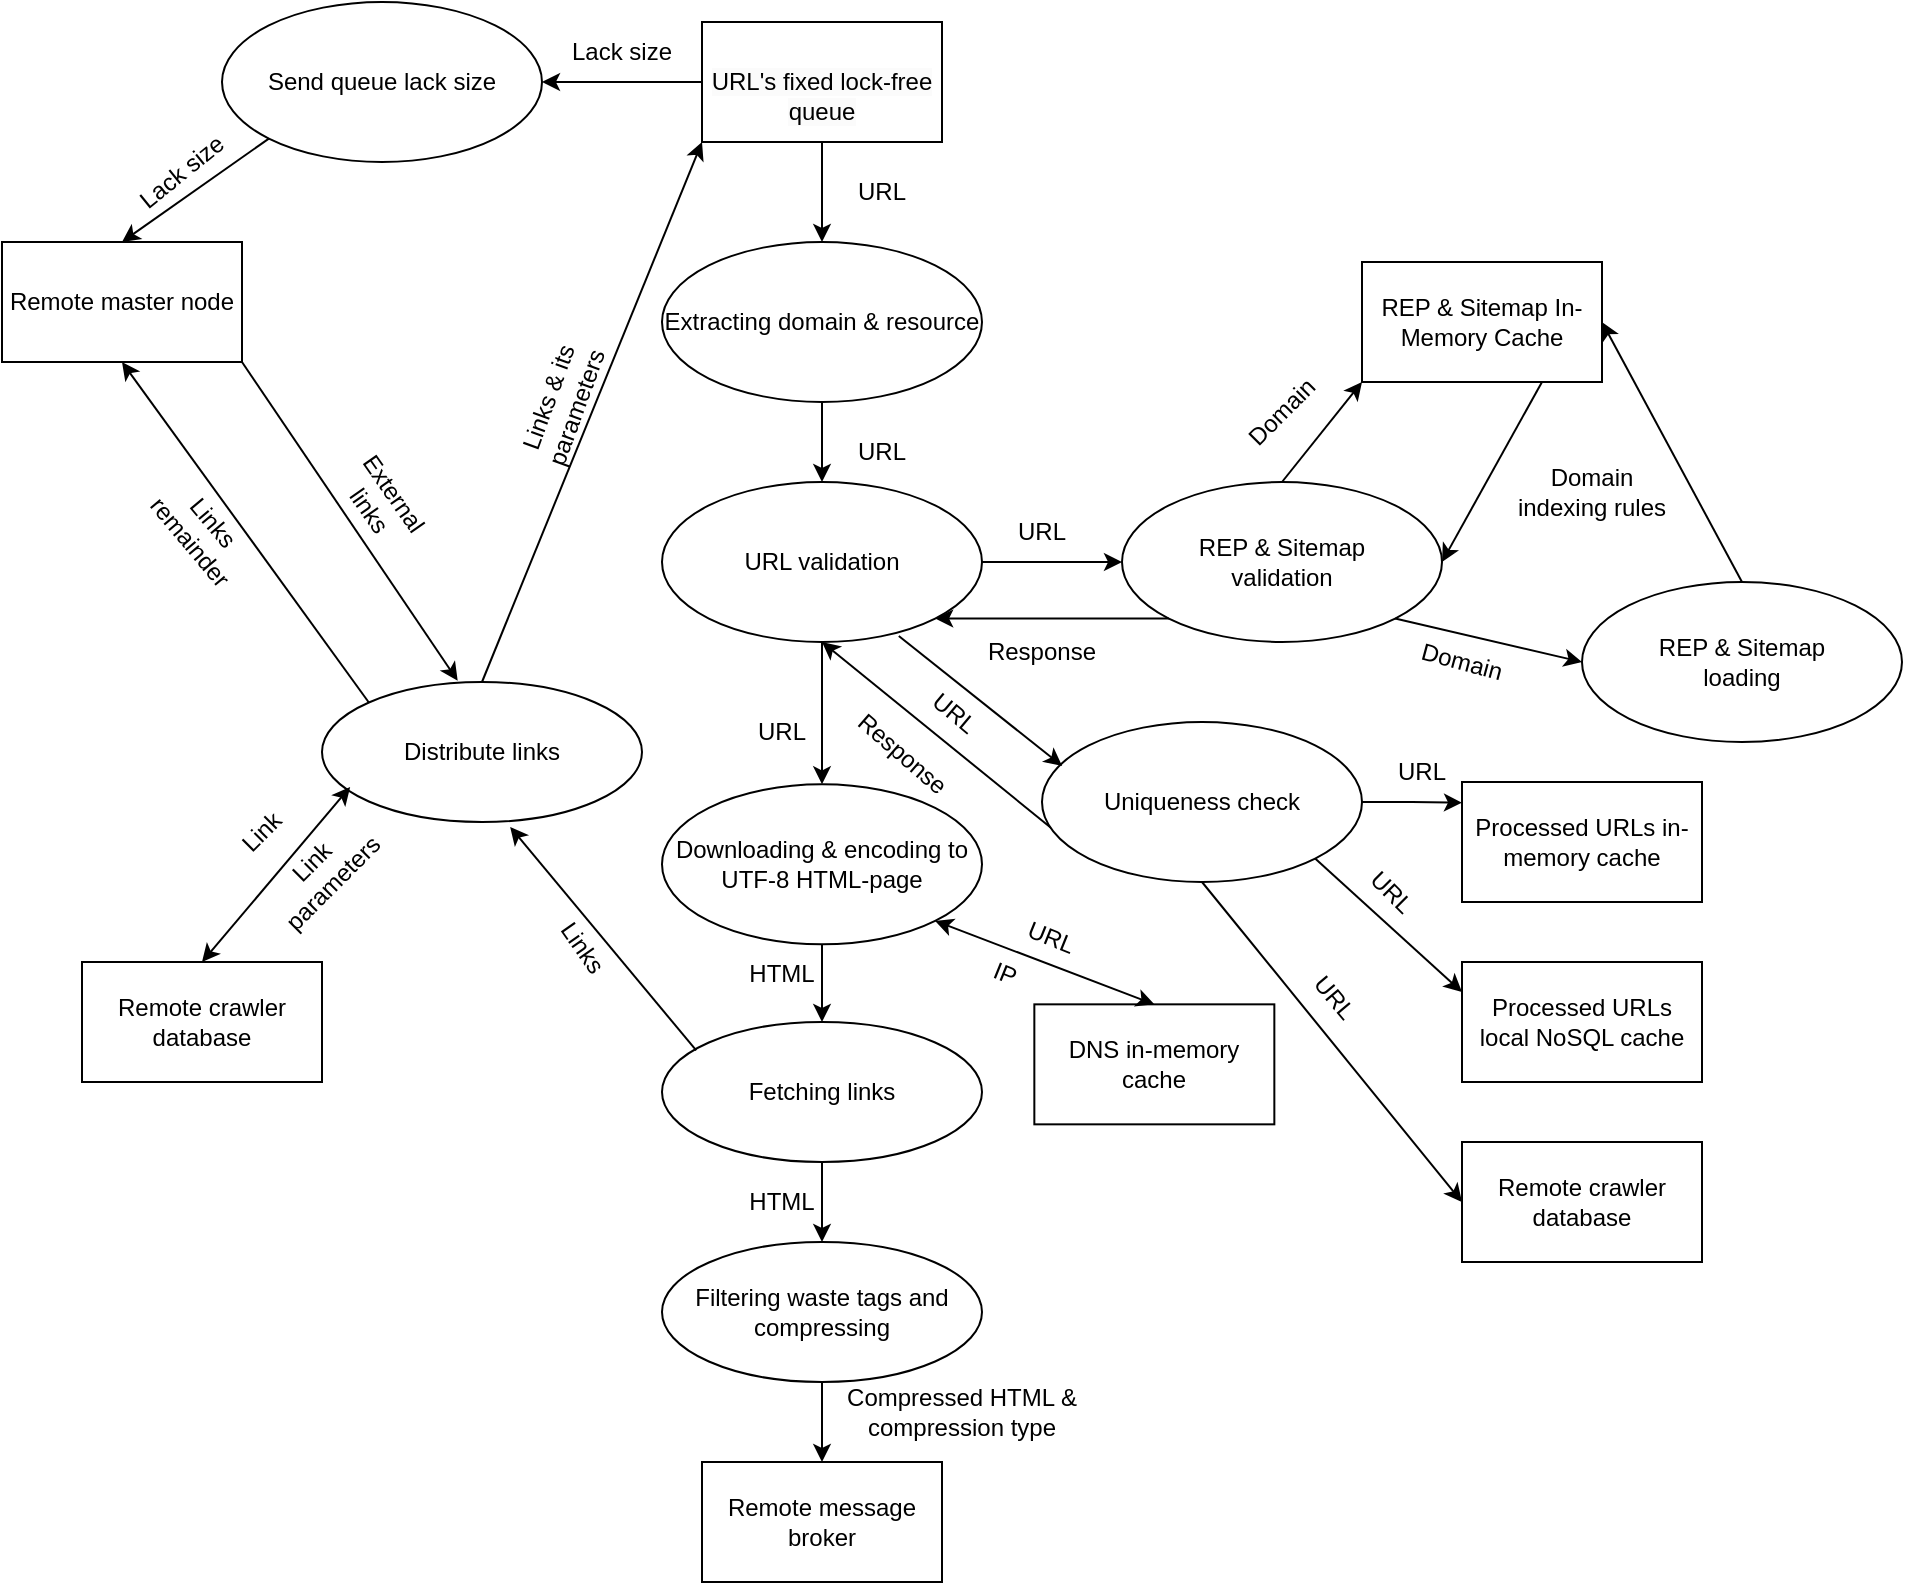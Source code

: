 <mxfile version="23.0.2" type="device">
  <diagram name="Страница — 1" id="eZ_tVCg_h0X2Gm_dTags">
    <mxGraphModel dx="2022" dy="703" grid="1" gridSize="10" guides="1" tooltips="1" connect="1" arrows="1" fold="1" page="1" pageScale="1" pageWidth="827" pageHeight="1169" math="0" shadow="0">
      <root>
        <mxCell id="0" />
        <mxCell id="1" parent="0" />
        <mxCell id="QSmbt6kom0b3aY5u2v_s-1" value="Extracting domain &amp;amp; resource" style="ellipse;whiteSpace=wrap;html=1;" vertex="1" parent="1">
          <mxGeometry x="80" y="280" width="160" height="80" as="geometry" />
        </mxCell>
        <mxCell id="QSmbt6kom0b3aY5u2v_s-2" value="" style="endArrow=classic;html=1;rounded=0;entryX=0.5;entryY=0;entryDx=0;entryDy=0;exitX=0.5;exitY=1;exitDx=0;exitDy=0;" edge="1" parent="1" source="QSmbt6kom0b3aY5u2v_s-5" target="QSmbt6kom0b3aY5u2v_s-1">
          <mxGeometry width="50" height="50" relative="1" as="geometry">
            <mxPoint x="140" y="240" as="sourcePoint" />
            <mxPoint x="150" y="190" as="targetPoint" />
          </mxGeometry>
        </mxCell>
        <mxCell id="QSmbt6kom0b3aY5u2v_s-3" value="URL" style="text;html=1;strokeColor=none;fillColor=none;align=center;verticalAlign=middle;whiteSpace=wrap;rounded=0;" vertex="1" parent="1">
          <mxGeometry x="240" y="410" width="60" height="30" as="geometry" />
        </mxCell>
        <mxCell id="QSmbt6kom0b3aY5u2v_s-5" value="&lt;br&gt;&lt;span style=&quot;color: rgb(0, 0, 0); font-family: Helvetica; font-size: 12px; font-style: normal; font-variant-ligatures: normal; font-variant-caps: normal; font-weight: 400; letter-spacing: normal; orphans: 2; text-align: center; text-indent: 0px; text-transform: none; widows: 2; word-spacing: 0px; -webkit-text-stroke-width: 0px; background-color: rgb(251, 251, 251); text-decoration-thickness: initial; text-decoration-style: initial; text-decoration-color: initial; float: none; display: inline !important;&quot;&gt;URL&#39;s fixed lock-free queue&lt;/span&gt;" style="rounded=0;whiteSpace=wrap;html=1;" vertex="1" parent="1">
          <mxGeometry x="100" y="170" width="120" height="60" as="geometry" />
        </mxCell>
        <mxCell id="QSmbt6kom0b3aY5u2v_s-9" value="" style="endArrow=classic;html=1;rounded=0;exitX=0.5;exitY=1;exitDx=0;exitDy=0;entryX=0.5;entryY=0;entryDx=0;entryDy=0;" edge="1" parent="1" source="QSmbt6kom0b3aY5u2v_s-1" target="QSmbt6kom0b3aY5u2v_s-10">
          <mxGeometry width="50" height="50" relative="1" as="geometry">
            <mxPoint x="240" y="490" as="sourcePoint" />
            <mxPoint x="160" y="400" as="targetPoint" />
          </mxGeometry>
        </mxCell>
        <mxCell id="QSmbt6kom0b3aY5u2v_s-10" value="URL validation" style="ellipse;whiteSpace=wrap;html=1;" vertex="1" parent="1">
          <mxGeometry x="80" y="400" width="160" height="80" as="geometry" />
        </mxCell>
        <mxCell id="QSmbt6kom0b3aY5u2v_s-12" value="REP &amp;amp; Sitemap In-Memory Cache" style="rounded=0;whiteSpace=wrap;html=1;" vertex="1" parent="1">
          <mxGeometry x="430" y="290" width="120" height="60" as="geometry" />
        </mxCell>
        <mxCell id="QSmbt6kom0b3aY5u2v_s-14" value="REP &amp;amp; Sitemap&lt;br&gt;validation" style="ellipse;whiteSpace=wrap;html=1;" vertex="1" parent="1">
          <mxGeometry x="310" y="400" width="160" height="80" as="geometry" />
        </mxCell>
        <mxCell id="QSmbt6kom0b3aY5u2v_s-15" value="" style="endArrow=classic;html=1;rounded=0;exitX=1;exitY=0.5;exitDx=0;exitDy=0;entryX=0;entryY=0.5;entryDx=0;entryDy=0;" edge="1" parent="1" source="QSmbt6kom0b3aY5u2v_s-10" target="QSmbt6kom0b3aY5u2v_s-14">
          <mxGeometry width="50" height="50" relative="1" as="geometry">
            <mxPoint x="260" y="460" as="sourcePoint" />
            <mxPoint x="300" y="540" as="targetPoint" />
          </mxGeometry>
        </mxCell>
        <mxCell id="QSmbt6kom0b3aY5u2v_s-16" value="URL" style="text;html=1;strokeColor=none;fillColor=none;align=center;verticalAlign=middle;whiteSpace=wrap;rounded=0;" vertex="1" parent="1">
          <mxGeometry x="160" y="240" width="60" height="30" as="geometry" />
        </mxCell>
        <mxCell id="QSmbt6kom0b3aY5u2v_s-17" value="URL" style="text;html=1;strokeColor=none;fillColor=none;align=center;verticalAlign=middle;whiteSpace=wrap;rounded=0;" vertex="1" parent="1">
          <mxGeometry x="160" y="360" width="60" height="50" as="geometry" />
        </mxCell>
        <mxCell id="QSmbt6kom0b3aY5u2v_s-19" value="" style="endArrow=classic;html=1;rounded=0;exitX=0.5;exitY=0;exitDx=0;exitDy=0;entryX=0;entryY=1;entryDx=0;entryDy=0;" edge="1" parent="1" source="QSmbt6kom0b3aY5u2v_s-14" target="QSmbt6kom0b3aY5u2v_s-12">
          <mxGeometry width="50" height="50" relative="1" as="geometry">
            <mxPoint x="510" y="430" as="sourcePoint" />
            <mxPoint x="560" y="380" as="targetPoint" />
          </mxGeometry>
        </mxCell>
        <mxCell id="QSmbt6kom0b3aY5u2v_s-20" value="Domain" style="text;html=1;strokeColor=none;fillColor=none;align=center;verticalAlign=middle;whiteSpace=wrap;rounded=0;rotation=-45;" vertex="1" parent="1">
          <mxGeometry x="360" y="350" width="60" height="30" as="geometry" />
        </mxCell>
        <mxCell id="QSmbt6kom0b3aY5u2v_s-22" value="" style="endArrow=classic;html=1;rounded=0;entryX=1;entryY=0.5;entryDx=0;entryDy=0;exitX=0.75;exitY=1;exitDx=0;exitDy=0;" edge="1" parent="1" source="QSmbt6kom0b3aY5u2v_s-12" target="QSmbt6kom0b3aY5u2v_s-14">
          <mxGeometry width="50" height="50" relative="1" as="geometry">
            <mxPoint x="670" y="500" as="sourcePoint" />
            <mxPoint x="720" y="450" as="targetPoint" />
          </mxGeometry>
        </mxCell>
        <mxCell id="QSmbt6kom0b3aY5u2v_s-23" value="Domain indexing rules" style="text;html=1;strokeColor=none;fillColor=none;align=center;verticalAlign=middle;whiteSpace=wrap;rounded=0;" vertex="1" parent="1">
          <mxGeometry x="500" y="390" width="90" height="30" as="geometry" />
        </mxCell>
        <mxCell id="QSmbt6kom0b3aY5u2v_s-25" value="REP &amp;amp; Sitemap&lt;br&gt;loading" style="ellipse;whiteSpace=wrap;html=1;" vertex="1" parent="1">
          <mxGeometry x="540" y="450" width="160" height="80" as="geometry" />
        </mxCell>
        <mxCell id="QSmbt6kom0b3aY5u2v_s-26" value="" style="endArrow=classic;html=1;rounded=0;exitX=1;exitY=1;exitDx=0;exitDy=0;entryX=0;entryY=0.5;entryDx=0;entryDy=0;" edge="1" parent="1" source="QSmbt6kom0b3aY5u2v_s-14" target="QSmbt6kom0b3aY5u2v_s-25">
          <mxGeometry width="50" height="50" relative="1" as="geometry">
            <mxPoint x="360" y="620" as="sourcePoint" />
            <mxPoint x="410" y="570" as="targetPoint" />
          </mxGeometry>
        </mxCell>
        <mxCell id="QSmbt6kom0b3aY5u2v_s-27" value="Domain" style="text;html=1;strokeColor=none;fillColor=none;align=center;verticalAlign=middle;whiteSpace=wrap;rounded=0;rotation=15;" vertex="1" parent="1">
          <mxGeometry x="450" y="475" width="60" height="30" as="geometry" />
        </mxCell>
        <mxCell id="QSmbt6kom0b3aY5u2v_s-28" value="" style="endArrow=classic;html=1;rounded=0;entryX=1;entryY=0.5;entryDx=0;entryDy=0;exitX=0.5;exitY=0;exitDx=0;exitDy=0;" edge="1" parent="1" source="QSmbt6kom0b3aY5u2v_s-25" target="QSmbt6kom0b3aY5u2v_s-12">
          <mxGeometry width="50" height="50" relative="1" as="geometry">
            <mxPoint x="690" y="430" as="sourcePoint" />
            <mxPoint x="740" y="380" as="targetPoint" />
          </mxGeometry>
        </mxCell>
        <mxCell id="QSmbt6kom0b3aY5u2v_s-29" value="" style="endArrow=classic;html=1;rounded=0;exitX=0;exitY=1;exitDx=0;exitDy=0;entryX=1;entryY=1;entryDx=0;entryDy=0;" edge="1" parent="1" source="QSmbt6kom0b3aY5u2v_s-14" target="QSmbt6kom0b3aY5u2v_s-10">
          <mxGeometry width="50" height="50" relative="1" as="geometry">
            <mxPoint x="280" y="580" as="sourcePoint" />
            <mxPoint x="330" y="530" as="targetPoint" />
          </mxGeometry>
        </mxCell>
        <mxCell id="QSmbt6kom0b3aY5u2v_s-30" value="Response" style="text;html=1;strokeColor=none;fillColor=none;align=center;verticalAlign=middle;whiteSpace=wrap;rounded=0;" vertex="1" parent="1">
          <mxGeometry x="240" y="470" width="60" height="30" as="geometry" />
        </mxCell>
        <mxCell id="QSmbt6kom0b3aY5u2v_s-38" style="rounded=0;orthogonalLoop=1;jettySize=auto;html=1;exitX=1;exitY=1;exitDx=0;exitDy=0;entryX=0;entryY=0.25;entryDx=0;entryDy=0;" edge="1" parent="1" source="QSmbt6kom0b3aY5u2v_s-31" target="QSmbt6kom0b3aY5u2v_s-35">
          <mxGeometry relative="1" as="geometry">
            <mxPoint x="406.667" y="680" as="targetPoint" />
          </mxGeometry>
        </mxCell>
        <mxCell id="QSmbt6kom0b3aY5u2v_s-39" style="rounded=0;orthogonalLoop=1;jettySize=auto;html=1;exitX=0.5;exitY=1;exitDx=0;exitDy=0;entryX=0;entryY=0.5;entryDx=0;entryDy=0;" edge="1" parent="1" source="QSmbt6kom0b3aY5u2v_s-31" target="QSmbt6kom0b3aY5u2v_s-36">
          <mxGeometry relative="1" as="geometry">
            <mxPoint x="460" y="750" as="targetPoint" />
          </mxGeometry>
        </mxCell>
        <mxCell id="QSmbt6kom0b3aY5u2v_s-45" style="rounded=0;orthogonalLoop=1;jettySize=auto;html=1;exitX=0;exitY=1;exitDx=0;exitDy=0;entryX=0.5;entryY=1;entryDx=0;entryDy=0;" edge="1" parent="1" source="QSmbt6kom0b3aY5u2v_s-31" target="QSmbt6kom0b3aY5u2v_s-10">
          <mxGeometry relative="1" as="geometry" />
        </mxCell>
        <mxCell id="QSmbt6kom0b3aY5u2v_s-31" value="Uniqueness check" style="ellipse;whiteSpace=wrap;html=1;" vertex="1" parent="1">
          <mxGeometry x="270" y="520" width="160" height="80" as="geometry" />
        </mxCell>
        <mxCell id="QSmbt6kom0b3aY5u2v_s-32" value="" style="endArrow=classic;html=1;rounded=0;exitX=0.74;exitY=0.963;exitDx=0;exitDy=0;exitPerimeter=0;entryX=0.063;entryY=0.275;entryDx=0;entryDy=0;entryPerimeter=0;" edge="1" parent="1" source="QSmbt6kom0b3aY5u2v_s-10" target="QSmbt6kom0b3aY5u2v_s-31">
          <mxGeometry width="50" height="50" relative="1" as="geometry">
            <mxPoint x="400" y="460" as="sourcePoint" />
            <mxPoint x="450" y="410" as="targetPoint" />
          </mxGeometry>
        </mxCell>
        <mxCell id="QSmbt6kom0b3aY5u2v_s-33" value="URL" style="text;html=1;strokeColor=none;fillColor=none;align=center;verticalAlign=middle;whiteSpace=wrap;rounded=0;rotation=40;" vertex="1" parent="1">
          <mxGeometry x="196.42" y="511.17" width="60" height="10" as="geometry" />
        </mxCell>
        <mxCell id="QSmbt6kom0b3aY5u2v_s-34" value="Processed URLs in-memory cache" style="rounded=0;whiteSpace=wrap;html=1;" vertex="1" parent="1">
          <mxGeometry x="480" y="550" width="120" height="60" as="geometry" />
        </mxCell>
        <mxCell id="QSmbt6kom0b3aY5u2v_s-35" value="Processed URLs local NoSQL cache" style="rounded=0;whiteSpace=wrap;html=1;" vertex="1" parent="1">
          <mxGeometry x="480" y="640" width="120" height="60" as="geometry" />
        </mxCell>
        <mxCell id="QSmbt6kom0b3aY5u2v_s-36" value="Remote crawler database" style="rounded=0;whiteSpace=wrap;html=1;" vertex="1" parent="1">
          <mxGeometry x="480" y="730" width="120" height="60" as="geometry" />
        </mxCell>
        <mxCell id="QSmbt6kom0b3aY5u2v_s-37" style="edgeStyle=orthogonalEdgeStyle;rounded=0;orthogonalLoop=1;jettySize=auto;html=1;entryX=0;entryY=0.172;entryDx=0;entryDy=0;entryPerimeter=0;" edge="1" parent="1" source="QSmbt6kom0b3aY5u2v_s-31" target="QSmbt6kom0b3aY5u2v_s-34">
          <mxGeometry relative="1" as="geometry" />
        </mxCell>
        <mxCell id="QSmbt6kom0b3aY5u2v_s-41" value="URL" style="text;html=1;strokeColor=none;fillColor=none;align=center;verticalAlign=middle;whiteSpace=wrap;rounded=0;" vertex="1" parent="1">
          <mxGeometry x="430" y="530" width="60" height="30" as="geometry" />
        </mxCell>
        <mxCell id="QSmbt6kom0b3aY5u2v_s-42" value="URL" style="text;html=1;strokeColor=none;fillColor=none;align=center;verticalAlign=middle;whiteSpace=wrap;rounded=0;rotation=45;" vertex="1" parent="1">
          <mxGeometry x="414.52" y="597.73" width="60" height="14.5" as="geometry" />
        </mxCell>
        <mxCell id="QSmbt6kom0b3aY5u2v_s-43" value="URL" style="text;html=1;strokeColor=none;fillColor=none;align=center;verticalAlign=middle;whiteSpace=wrap;rounded=0;rotation=50;" vertex="1" parent="1">
          <mxGeometry x="386.17" y="648.21" width="60" height="20" as="geometry" />
        </mxCell>
        <mxCell id="QSmbt6kom0b3aY5u2v_s-46" value="Response" style="text;html=1;strokeColor=none;fillColor=none;align=center;verticalAlign=middle;whiteSpace=wrap;rounded=0;rotation=41;" vertex="1" parent="1">
          <mxGeometry x="170" y="521.17" width="60" height="30" as="geometry" />
        </mxCell>
        <mxCell id="QSmbt6kom0b3aY5u2v_s-47" value="" style="endArrow=classic;html=1;rounded=0;exitX=0.5;exitY=1;exitDx=0;exitDy=0;entryX=0.5;entryY=0;entryDx=0;entryDy=0;" edge="1" parent="1" source="QSmbt6kom0b3aY5u2v_s-10" target="QSmbt6kom0b3aY5u2v_s-48">
          <mxGeometry width="50" height="50" relative="1" as="geometry">
            <mxPoint x="120" y="650" as="sourcePoint" />
            <mxPoint x="160" y="560" as="targetPoint" />
          </mxGeometry>
        </mxCell>
        <mxCell id="QSmbt6kom0b3aY5u2v_s-48" value="Downloading &amp;amp; encoding to UTF-8 HTML-page" style="ellipse;whiteSpace=wrap;html=1;" vertex="1" parent="1">
          <mxGeometry x="80" y="551.17" width="160" height="80" as="geometry" />
        </mxCell>
        <mxCell id="QSmbt6kom0b3aY5u2v_s-49" value="URL" style="text;html=1;strokeColor=none;fillColor=none;align=center;verticalAlign=middle;whiteSpace=wrap;rounded=0;" vertex="1" parent="1">
          <mxGeometry x="110" y="500" width="60" height="50" as="geometry" />
        </mxCell>
        <mxCell id="QSmbt6kom0b3aY5u2v_s-50" value="Fetching links" style="ellipse;whiteSpace=wrap;html=1;" vertex="1" parent="1">
          <mxGeometry x="80" y="670" width="160" height="70" as="geometry" />
        </mxCell>
        <mxCell id="QSmbt6kom0b3aY5u2v_s-51" value="" style="endArrow=classic;html=1;rounded=0;exitX=0.5;exitY=1;exitDx=0;exitDy=0;entryX=0.5;entryY=0;entryDx=0;entryDy=0;" edge="1" parent="1" source="QSmbt6kom0b3aY5u2v_s-48" target="QSmbt6kom0b3aY5u2v_s-50">
          <mxGeometry width="50" height="50" relative="1" as="geometry">
            <mxPoint x="60" y="690" as="sourcePoint" />
            <mxPoint x="110" y="640" as="targetPoint" />
          </mxGeometry>
        </mxCell>
        <mxCell id="QSmbt6kom0b3aY5u2v_s-52" value="" style="endArrow=classic;html=1;rounded=0;exitX=0.5;exitY=1;exitDx=0;exitDy=0;entryX=0.5;entryY=0;entryDx=0;entryDy=0;" edge="1" parent="1" source="QSmbt6kom0b3aY5u2v_s-50" target="QSmbt6kom0b3aY5u2v_s-55">
          <mxGeometry width="50" height="50" relative="1" as="geometry">
            <mxPoint x="100" y="860" as="sourcePoint" />
            <mxPoint x="160" y="800" as="targetPoint" />
          </mxGeometry>
        </mxCell>
        <mxCell id="QSmbt6kom0b3aY5u2v_s-53" value="HTML" style="text;html=1;strokeColor=none;fillColor=none;align=center;verticalAlign=middle;whiteSpace=wrap;rounded=0;" vertex="1" parent="1">
          <mxGeometry x="110" y="631.17" width="60" height="30" as="geometry" />
        </mxCell>
        <mxCell id="QSmbt6kom0b3aY5u2v_s-54" value="HTML" style="text;html=1;strokeColor=none;fillColor=none;align=center;verticalAlign=middle;whiteSpace=wrap;rounded=0;" vertex="1" parent="1">
          <mxGeometry x="110" y="745" width="60" height="30" as="geometry" />
        </mxCell>
        <mxCell id="QSmbt6kom0b3aY5u2v_s-58" style="edgeStyle=orthogonalEdgeStyle;rounded=0;orthogonalLoop=1;jettySize=auto;html=1;exitX=0.5;exitY=1;exitDx=0;exitDy=0;" edge="1" parent="1" source="QSmbt6kom0b3aY5u2v_s-55" target="QSmbt6kom0b3aY5u2v_s-57">
          <mxGeometry relative="1" as="geometry" />
        </mxCell>
        <mxCell id="QSmbt6kom0b3aY5u2v_s-55" value="Filtering waste tags and compressing" style="ellipse;whiteSpace=wrap;html=1;" vertex="1" parent="1">
          <mxGeometry x="80" y="780" width="160" height="70" as="geometry" />
        </mxCell>
        <mxCell id="QSmbt6kom0b3aY5u2v_s-57" value="Remote message broker" style="rounded=0;whiteSpace=wrap;html=1;" vertex="1" parent="1">
          <mxGeometry x="100" y="890" width="120" height="60" as="geometry" />
        </mxCell>
        <mxCell id="QSmbt6kom0b3aY5u2v_s-59" value="Compressed HTML &amp;amp; compression type" style="text;html=1;strokeColor=none;fillColor=none;align=center;verticalAlign=middle;whiteSpace=wrap;rounded=0;" vertex="1" parent="1">
          <mxGeometry x="160" y="850" width="140" height="30" as="geometry" />
        </mxCell>
        <mxCell id="QSmbt6kom0b3aY5u2v_s-61" value="" style="endArrow=classic;html=1;rounded=0;exitX=0.107;exitY=0.203;exitDx=0;exitDy=0;entryX=0.588;entryY=1.035;entryDx=0;entryDy=0;exitPerimeter=0;entryPerimeter=0;" edge="1" parent="1" source="QSmbt6kom0b3aY5u2v_s-50" target="QSmbt6kom0b3aY5u2v_s-62">
          <mxGeometry width="50" height="50" relative="1" as="geometry">
            <mxPoint x="20" y="660" as="sourcePoint" />
            <mxPoint x="70" y="610" as="targetPoint" />
          </mxGeometry>
        </mxCell>
        <mxCell id="QSmbt6kom0b3aY5u2v_s-62" value="Distribute links" style="ellipse;whiteSpace=wrap;html=1;" vertex="1" parent="1">
          <mxGeometry x="-90" y="500" width="160" height="70" as="geometry" />
        </mxCell>
        <mxCell id="QSmbt6kom0b3aY5u2v_s-63" value="Links" style="text;html=1;strokeColor=none;fillColor=none;align=center;verticalAlign=middle;whiteSpace=wrap;rounded=0;rotation=55;" vertex="1" parent="1">
          <mxGeometry x="10" y="618.21" width="60" height="30" as="geometry" />
        </mxCell>
        <mxCell id="QSmbt6kom0b3aY5u2v_s-64" value="" style="endArrow=classic;html=1;rounded=0;exitX=0.5;exitY=0;exitDx=0;exitDy=0;entryX=0;entryY=1;entryDx=0;entryDy=0;" edge="1" parent="1" source="QSmbt6kom0b3aY5u2v_s-62" target="QSmbt6kom0b3aY5u2v_s-5">
          <mxGeometry width="50" height="50" relative="1" as="geometry">
            <mxPoint x="-70" y="440" as="sourcePoint" />
            <mxPoint x="-20" y="390" as="targetPoint" />
          </mxGeometry>
        </mxCell>
        <mxCell id="QSmbt6kom0b3aY5u2v_s-65" value="Links &amp;amp; its parameters" style="text;html=1;strokeColor=none;fillColor=none;align=center;verticalAlign=middle;whiteSpace=wrap;rounded=0;rotation=-70;" vertex="1" parent="1">
          <mxGeometry y="350.0" width="60" height="20" as="geometry" />
        </mxCell>
        <mxCell id="QSmbt6kom0b3aY5u2v_s-66" value="Remote master node" style="rounded=0;whiteSpace=wrap;html=1;" vertex="1" parent="1">
          <mxGeometry x="-250" y="280" width="120" height="60" as="geometry" />
        </mxCell>
        <mxCell id="QSmbt6kom0b3aY5u2v_s-67" value="" style="endArrow=classic;html=1;rounded=0;entryX=0.5;entryY=1;entryDx=0;entryDy=0;exitX=0;exitY=0;exitDx=0;exitDy=0;" edge="1" parent="1" source="QSmbt6kom0b3aY5u2v_s-62" target="QSmbt6kom0b3aY5u2v_s-66">
          <mxGeometry width="50" height="50" relative="1" as="geometry">
            <mxPoint x="-56" y="505" as="sourcePoint" />
            <mxPoint x="-120" y="630" as="targetPoint" />
          </mxGeometry>
        </mxCell>
        <mxCell id="QSmbt6kom0b3aY5u2v_s-68" value="Links&lt;br&gt;remainder" style="text;html=1;strokeColor=none;fillColor=none;align=center;verticalAlign=middle;whiteSpace=wrap;rounded=0;rotation=50;" vertex="1" parent="1">
          <mxGeometry x="-180" y="410" width="60" height="30" as="geometry" />
        </mxCell>
        <mxCell id="QSmbt6kom0b3aY5u2v_s-71" value="" style="endArrow=classic;html=1;rounded=0;exitX=1;exitY=1;exitDx=0;exitDy=0;entryX=0.424;entryY=-0.009;entryDx=0;entryDy=0;entryPerimeter=0;" edge="1" parent="1" source="QSmbt6kom0b3aY5u2v_s-66" target="QSmbt6kom0b3aY5u2v_s-62">
          <mxGeometry width="50" height="50" relative="1" as="geometry">
            <mxPoint x="-70" y="390" as="sourcePoint" />
            <mxPoint x="40" y="120" as="targetPoint" />
          </mxGeometry>
        </mxCell>
        <mxCell id="QSmbt6kom0b3aY5u2v_s-72" value="External links" style="text;html=1;strokeColor=none;fillColor=none;align=center;verticalAlign=middle;whiteSpace=wrap;rounded=0;rotation=55;" vertex="1" parent="1">
          <mxGeometry x="-90" y="400.0" width="60" height="20" as="geometry" />
        </mxCell>
        <mxCell id="QSmbt6kom0b3aY5u2v_s-75" value="Remote crawler database" style="rounded=0;whiteSpace=wrap;html=1;" vertex="1" parent="1">
          <mxGeometry x="-210" y="640.0" width="120" height="60" as="geometry" />
        </mxCell>
        <mxCell id="QSmbt6kom0b3aY5u2v_s-77" value="" style="endArrow=classic;startArrow=classic;html=1;rounded=0;entryX=0.088;entryY=0.75;entryDx=0;entryDy=0;entryPerimeter=0;exitX=0.5;exitY=0;exitDx=0;exitDy=0;" edge="1" parent="1" source="QSmbt6kom0b3aY5u2v_s-75" target="QSmbt6kom0b3aY5u2v_s-62">
          <mxGeometry width="50" height="50" relative="1" as="geometry">
            <mxPoint x="-190" y="620" as="sourcePoint" />
            <mxPoint x="-140" y="570" as="targetPoint" />
          </mxGeometry>
        </mxCell>
        <mxCell id="QSmbt6kom0b3aY5u2v_s-78" value="Link" style="text;html=1;strokeColor=none;fillColor=none;align=center;verticalAlign=middle;whiteSpace=wrap;rounded=0;rotation=-45;" vertex="1" parent="1">
          <mxGeometry x="-140" y="565" width="40" height="20" as="geometry" />
        </mxCell>
        <mxCell id="QSmbt6kom0b3aY5u2v_s-79" value="Link parameters" style="text;html=1;strokeColor=none;fillColor=none;align=center;verticalAlign=middle;whiteSpace=wrap;rounded=0;rotation=-45;" vertex="1" parent="1">
          <mxGeometry x="-110" y="585" width="40" height="20" as="geometry" />
        </mxCell>
        <mxCell id="QSmbt6kom0b3aY5u2v_s-81" value="DNS in-memory cache" style="rounded=0;whiteSpace=wrap;html=1;" vertex="1" parent="1">
          <mxGeometry x="266.17" y="661.17" width="120" height="60" as="geometry" />
        </mxCell>
        <mxCell id="QSmbt6kom0b3aY5u2v_s-82" value="" style="endArrow=classic;startArrow=classic;html=1;rounded=0;entryX=1;entryY=1;entryDx=0;entryDy=0;exitX=0.5;exitY=0;exitDx=0;exitDy=0;" edge="1" parent="1" source="QSmbt6kom0b3aY5u2v_s-81" target="QSmbt6kom0b3aY5u2v_s-48">
          <mxGeometry width="50" height="50" relative="1" as="geometry">
            <mxPoint y="800" as="sourcePoint" />
            <mxPoint x="50" y="750" as="targetPoint" />
          </mxGeometry>
        </mxCell>
        <mxCell id="QSmbt6kom0b3aY5u2v_s-83" value="URL" style="text;html=1;strokeColor=none;fillColor=none;align=center;verticalAlign=middle;whiteSpace=wrap;rounded=0;rotation=22;" vertex="1" parent="1">
          <mxGeometry x="256.42" y="618.21" width="36.79" height="20" as="geometry" />
        </mxCell>
        <mxCell id="QSmbt6kom0b3aY5u2v_s-86" value="IP" style="text;html=1;strokeColor=none;fillColor=none;align=center;verticalAlign=middle;whiteSpace=wrap;rounded=0;rotation=22;" vertex="1" parent="1">
          <mxGeometry x="233.21" y="636.17" width="36.79" height="20" as="geometry" />
        </mxCell>
        <mxCell id="QSmbt6kom0b3aY5u2v_s-88" value="Send queue lack size" style="ellipse;whiteSpace=wrap;html=1;" vertex="1" parent="1">
          <mxGeometry x="-140" y="160" width="160" height="80" as="geometry" />
        </mxCell>
        <mxCell id="QSmbt6kom0b3aY5u2v_s-90" value="Lack size" style="text;html=1;strokeColor=none;fillColor=none;align=center;verticalAlign=middle;whiteSpace=wrap;rounded=0;" vertex="1" parent="1">
          <mxGeometry x="30" y="170" width="60" height="30" as="geometry" />
        </mxCell>
        <mxCell id="QSmbt6kom0b3aY5u2v_s-91" value="" style="endArrow=classic;html=1;rounded=0;exitX=0;exitY=0.5;exitDx=0;exitDy=0;entryX=1;entryY=0.5;entryDx=0;entryDy=0;" edge="1" parent="1" source="QSmbt6kom0b3aY5u2v_s-5" target="QSmbt6kom0b3aY5u2v_s-88">
          <mxGeometry width="50" height="50" relative="1" as="geometry">
            <mxPoint x="-20" y="350" as="sourcePoint" />
            <mxPoint x="30" y="300" as="targetPoint" />
          </mxGeometry>
        </mxCell>
        <mxCell id="QSmbt6kom0b3aY5u2v_s-92" value="" style="endArrow=classic;html=1;rounded=0;exitX=0;exitY=1;exitDx=0;exitDy=0;entryX=0.5;entryY=0;entryDx=0;entryDy=0;" edge="1" parent="1" source="QSmbt6kom0b3aY5u2v_s-88" target="QSmbt6kom0b3aY5u2v_s-66">
          <mxGeometry width="50" height="50" relative="1" as="geometry">
            <mxPoint x="-40" y="340" as="sourcePoint" />
            <mxPoint x="10" y="290" as="targetPoint" />
          </mxGeometry>
        </mxCell>
        <mxCell id="QSmbt6kom0b3aY5u2v_s-93" value="Lack size" style="text;html=1;strokeColor=none;fillColor=none;align=center;verticalAlign=middle;whiteSpace=wrap;rounded=0;rotation=321;" vertex="1" parent="1">
          <mxGeometry x="-190" y="230" width="60" height="30" as="geometry" />
        </mxCell>
      </root>
    </mxGraphModel>
  </diagram>
</mxfile>
